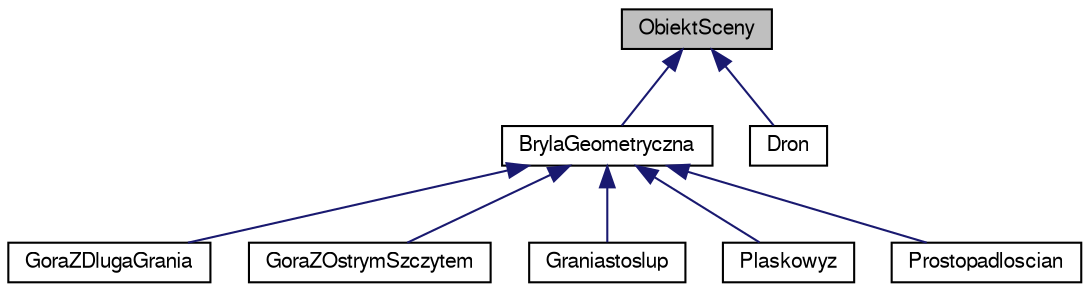 digraph "ObiektSceny"
{
 // LATEX_PDF_SIZE
  edge [fontname="FreeSans",fontsize="10",labelfontname="FreeSans",labelfontsize="10"];
  node [fontname="FreeSans",fontsize="10",shape=record];
  Node1 [label="ObiektSceny",height=0.2,width=0.4,color="black", fillcolor="grey75", style="filled", fontcolor="black",tooltip="modeluje pojecie Obiektu Sceny"];
  Node1 -> Node2 [dir="back",color="midnightblue",fontsize="10",style="solid",fontname="FreeSans"];
  Node2 [label="BrylaGeometryczna",height=0.2,width=0.4,color="black", fillcolor="white", style="filled",URL="$a00117.html",tooltip="modeluje pojecie Bryly geometrycznej"];
  Node2 -> Node3 [dir="back",color="midnightblue",fontsize="10",style="solid",fontname="FreeSans"];
  Node3 [label="GoraZDlugaGrania",height=0.2,width=0.4,color="black", fillcolor="white", style="filled",URL="$a00125.html",tooltip="modeluje pojecie Gory z podluzna grania"];
  Node2 -> Node4 [dir="back",color="midnightblue",fontsize="10",style="solid",fontname="FreeSans"];
  Node4 [label="GoraZOstrymSzczytem",height=0.2,width=0.4,color="black", fillcolor="white", style="filled",URL="$a00129.html",tooltip="modeluje pojecie Gory z ostrym szczytem"];
  Node2 -> Node5 [dir="back",color="midnightblue",fontsize="10",style="solid",fontname="FreeSans"];
  Node5 [label="Graniastoslup",height=0.2,width=0.4,color="black", fillcolor="white", style="filled",URL="$a00133.html",tooltip="modeluje pojecie Graniastoslupa"];
  Node2 -> Node6 [dir="back",color="midnightblue",fontsize="10",style="solid",fontname="FreeSans"];
  Node6 [label="Plaskowyz",height=0.2,width=0.4,color="black", fillcolor="white", style="filled",URL="$a00145.html",tooltip="modeluje pojecie Plaskowyzu"];
  Node2 -> Node7 [dir="back",color="midnightblue",fontsize="10",style="solid",fontname="FreeSans"];
  Node7 [label="Prostopadloscian",height=0.2,width=0.4,color="black", fillcolor="white", style="filled",URL="$a00149.html",tooltip="modeluje pojecie Prostopadloscianu"];
  Node1 -> Node8 [dir="back",color="midnightblue",fontsize="10",style="solid",fontname="FreeSans"];
  Node8 [label="Dron",height=0.2,width=0.4,color="black", fillcolor="white", style="filled",URL="$a00121.html",tooltip="modeluje pojecie Drona"];
}
